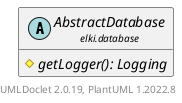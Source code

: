 @startuml
    remove .*\.(Instance|Par|Parameterizer|Factory)$
    set namespaceSeparator none
    hide empty fields
    hide empty methods

    abstract class "<size:14>AbstractDatabase.Par\n<size:10>elki.database" as elki.database.AbstractDatabase.Par [[AbstractDatabase.Par.html]] {
        {static} +DATABASE_CONNECTION_ID: OptionID
        {static} +INDEX_ID: OptionID
        {abstract} +make(): Database
    }

    interface "<size:14>Parameterizer\n<size:10>elki.utilities.optionhandling" as elki.utilities.optionhandling.Parameterizer [[../utilities/optionhandling/Parameterizer.html]] {
        {abstract} +make(): Object
    }
    abstract class "<size:14>AbstractDatabase\n<size:10>elki.database" as elki.database.AbstractDatabase [[AbstractDatabase.html]] {
        {abstract} #getLogger(): Logging
    }

    elki.utilities.optionhandling.Parameterizer <|.. elki.database.AbstractDatabase.Par
    elki.database.AbstractDatabase +-- elki.database.AbstractDatabase.Par

    center footer UMLDoclet 2.0.19, PlantUML 1.2022.8
@enduml
